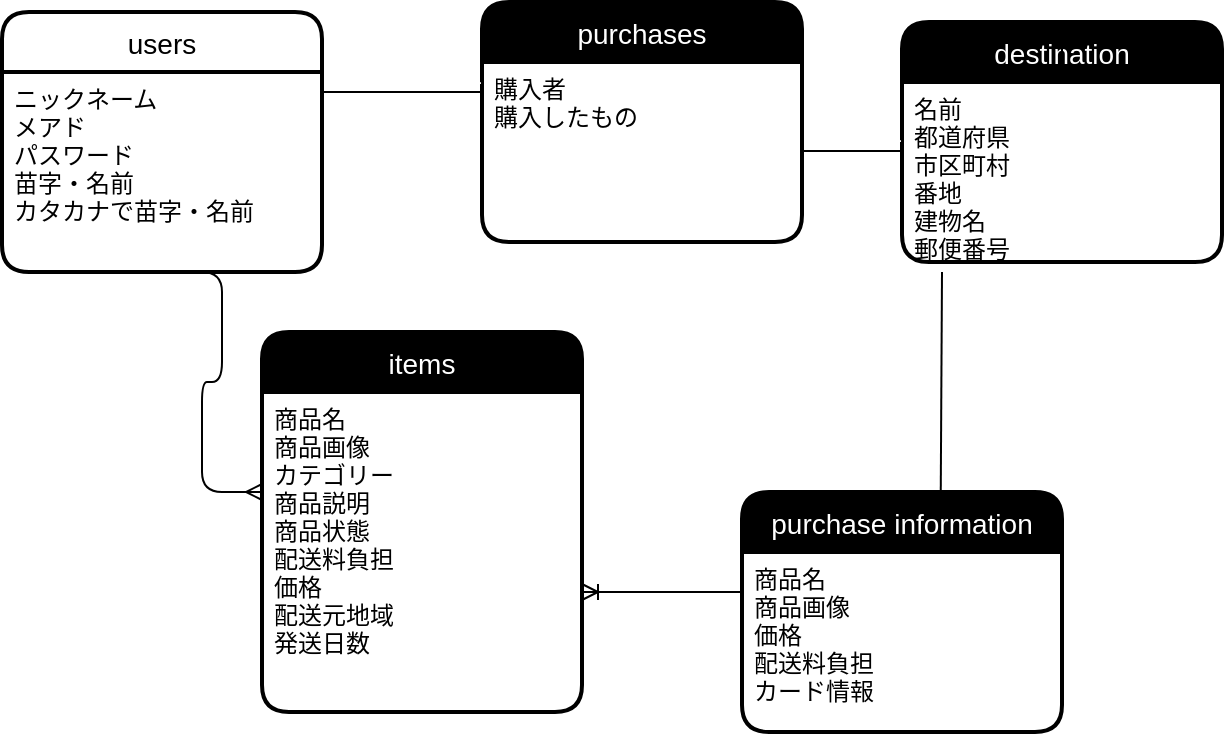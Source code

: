 <mxfile>
    <diagram id="Od9MCUMOvhFKT8vIuJPm" name="ページ1">
        <mxGraphModel dx="1060" dy="585" grid="1" gridSize="10" guides="1" tooltips="1" connect="1" arrows="1" fold="1" page="0" pageScale="1" pageWidth="827" pageHeight="1169" background="#FFFFFF" math="0" shadow="0">
            <root>
                <mxCell id="0"/>
                <mxCell id="1" parent="0"/>
                <mxCell id="21" value="users" style="swimlane;childLayout=stackLayout;horizontal=1;startSize=30;horizontalStack=0;rounded=1;fontSize=14;fontStyle=0;strokeWidth=2;resizeParent=0;resizeLast=1;shadow=0;dashed=0;align=center;" vertex="1" parent="1">
                    <mxGeometry x="-30" y="50" width="160" height="130" as="geometry"/>
                </mxCell>
                <mxCell id="22" value="ニックネーム&#10;メアド&#10;パスワード&#10;苗字・名前&#10;カタカナで苗字・名前" style="align=left;strokeColor=none;fillColor=none;spacingLeft=4;fontSize=12;verticalAlign=top;resizable=0;rotatable=0;part=1;fontColor=#000000;" vertex="1" parent="21">
                    <mxGeometry y="30" width="160" height="100" as="geometry"/>
                </mxCell>
                <mxCell id="31" value="purchases" style="swimlane;childLayout=stackLayout;horizontal=1;startSize=30;horizontalStack=0;rounded=1;fontSize=14;fontStyle=0;strokeWidth=2;resizeParent=0;resizeLast=1;shadow=0;dashed=0;align=center;fontColor=#FFFFFF;fillColor=#000000;" vertex="1" parent="1">
                    <mxGeometry x="210" y="45" width="160" height="120" as="geometry"/>
                </mxCell>
                <mxCell id="32" value="購入者&#10;購入したもの&#10;" style="align=left;strokeColor=none;fillColor=none;spacingLeft=4;fontSize=12;verticalAlign=top;resizable=0;rotatable=0;part=1;fontColor=#000000;" vertex="1" parent="31">
                    <mxGeometry y="30" width="160" height="90" as="geometry"/>
                </mxCell>
                <mxCell id="33" value="" style="endArrow=none;html=1;rounded=0;fontColor=#FFFFFF;strokeColor=#000000;" edge="1" parent="1">
                    <mxGeometry relative="1" as="geometry">
                        <mxPoint x="130" y="90" as="sourcePoint"/>
                        <mxPoint x="210" y="90" as="targetPoint"/>
                    </mxGeometry>
                </mxCell>
                <mxCell id="34" value="1" style="resizable=0;html=1;align=right;verticalAlign=bottom;fontColor=#FFFFFF;fillColor=#000000;" connectable="0" vertex="1" parent="33">
                    <mxGeometry x="1" relative="1" as="geometry"/>
                </mxCell>
                <mxCell id="35" value="items" style="swimlane;childLayout=stackLayout;horizontal=1;startSize=30;horizontalStack=0;rounded=1;fontSize=14;fontStyle=0;strokeWidth=2;resizeParent=0;resizeLast=1;shadow=0;dashed=0;align=center;fontColor=#FFFFFF;fillColor=#000000;" vertex="1" parent="1">
                    <mxGeometry x="100" y="210" width="160" height="190" as="geometry"/>
                </mxCell>
                <mxCell id="36" value="商品名&#10;商品画像&#10;カテゴリー&#10;商品説明&#10;商品状態&#10;配送料負担&#10;価格&#10;配送元地域&#10;発送日数" style="align=left;strokeColor=none;fillColor=none;spacingLeft=4;fontSize=12;verticalAlign=top;resizable=0;rotatable=0;part=1;fontColor=#000000;" vertex="1" parent="35">
                    <mxGeometry y="30" width="160" height="160" as="geometry"/>
                </mxCell>
                <mxCell id="39" value="purchase information" style="swimlane;childLayout=stackLayout;horizontal=1;startSize=30;horizontalStack=0;rounded=1;fontSize=14;fontStyle=0;strokeWidth=2;resizeParent=0;resizeLast=1;shadow=0;dashed=0;align=center;fontColor=#FFFFFF;fillColor=#000000;" vertex="1" parent="1">
                    <mxGeometry x="340" y="290" width="160" height="120" as="geometry"/>
                </mxCell>
                <mxCell id="40" value="商品名&#10;商品画像&#10;価格&#10;配送料負担&#10;カード情報" style="align=left;strokeColor=none;fillColor=none;spacingLeft=4;fontSize=12;verticalAlign=top;resizable=0;rotatable=0;part=1;fontColor=#000000;" vertex="1" parent="39">
                    <mxGeometry y="30" width="160" height="90" as="geometry"/>
                </mxCell>
                <mxCell id="42" value="" style="edgeStyle=entityRelationEdgeStyle;fontSize=12;html=1;endArrow=ERmany;strokeColor=#000000;fontColor=#FFFFFF;exitX=0.5;exitY=1;exitDx=0;exitDy=0;" edge="1" parent="1" source="22">
                    <mxGeometry width="100" height="100" relative="1" as="geometry">
                        <mxPoint x="30" y="210" as="sourcePoint"/>
                        <mxPoint x="100" y="290" as="targetPoint"/>
                    </mxGeometry>
                </mxCell>
                <mxCell id="47" value="destination" style="swimlane;childLayout=stackLayout;horizontal=1;startSize=30;horizontalStack=0;rounded=1;fontSize=14;fontStyle=0;strokeWidth=2;resizeParent=0;resizeLast=1;shadow=0;dashed=0;align=center;fontColor=#FFFFFF;fillColor=#000000;" vertex="1" parent="1">
                    <mxGeometry x="420" y="55" width="160" height="120" as="geometry"/>
                </mxCell>
                <mxCell id="52" style="edgeStyle=none;html=1;entryX=0.5;entryY=0;entryDx=0;entryDy=0;strokeColor=#000000;fontColor=#FFFFFF;" edge="1" parent="47" source="48" target="47">
                    <mxGeometry relative="1" as="geometry"/>
                </mxCell>
                <mxCell id="48" value="名前&#10;都道府県&#10;市区町村&#10;番地&#10;建物名&#10;郵便番号" style="align=left;strokeColor=none;fillColor=none;spacingLeft=4;fontSize=12;verticalAlign=top;resizable=0;rotatable=0;part=1;fontColor=#000000;" vertex="1" parent="47">
                    <mxGeometry y="30" width="160" height="90" as="geometry"/>
                </mxCell>
                <mxCell id="49" value="" style="endArrow=none;html=1;rounded=0;strokeColor=#000000;fontColor=#FFFFFF;exitX=0.125;exitY=1.056;exitDx=0;exitDy=0;exitPerimeter=0;entryX=0.621;entryY=0.023;entryDx=0;entryDy=0;entryPerimeter=0;" edge="1" parent="1" source="48" target="39">
                    <mxGeometry relative="1" as="geometry">
                        <mxPoint x="320" y="330" as="sourcePoint"/>
                        <mxPoint x="340" y="348" as="targetPoint"/>
                    </mxGeometry>
                </mxCell>
                <mxCell id="50" value="" style="endArrow=none;html=1;rounded=0;strokeColor=#000000;fontColor=#FFFFFF;" edge="1" parent="1">
                    <mxGeometry relative="1" as="geometry">
                        <mxPoint x="370" y="119.5" as="sourcePoint"/>
                        <mxPoint x="420" y="119.5" as="targetPoint"/>
                        <Array as="points">
                            <mxPoint x="400" y="119.5"/>
                        </Array>
                    </mxGeometry>
                </mxCell>
                <mxCell id="51" value="1" style="resizable=0;html=1;align=right;verticalAlign=bottom;fontColor=#FFFFFF;fillColor=#000000;" connectable="0" vertex="1" parent="50">
                    <mxGeometry x="1" relative="1" as="geometry"/>
                </mxCell>
                <mxCell id="53" value="" style="fontSize=12;html=1;endArrow=ERoneToMany;strokeColor=#000000;fontColor=#FFFFFF;" edge="1" parent="1">
                    <mxGeometry width="100" height="100" relative="1" as="geometry">
                        <mxPoint x="340" y="340" as="sourcePoint"/>
                        <mxPoint x="260" y="340" as="targetPoint"/>
                    </mxGeometry>
                </mxCell>
            </root>
        </mxGraphModel>
    </diagram>
</mxfile>